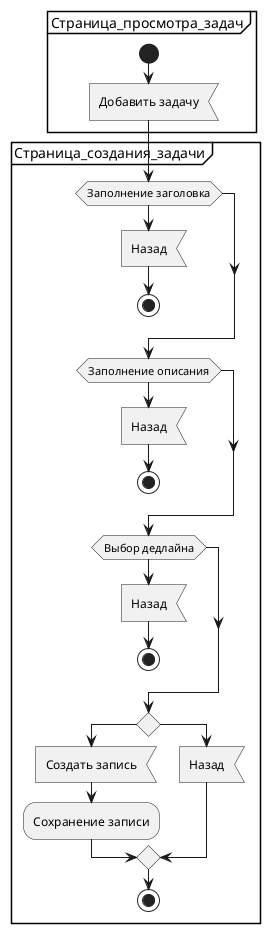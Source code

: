 @startuml
'https://plantuml.com/activity-diagram-beta


partition Страница_просмотра_задач
    start
    :Добавить задачу<
}
partition Страница_создания_задачи
     if(Заполнение заголовка)
     else ()
        :Назад<
        stop
     endif
     if(Заполнение описания)
          else ()
             :Назад<
             stop
          endif
          if(Выбор дедлайна)
               else ()
                  :Назад<
                  stop
               endif
     if () then
          :Создать запись<
          :Сохранение записи;
        else ()
          :Назад<
        endif
        stop
}



@enduml
